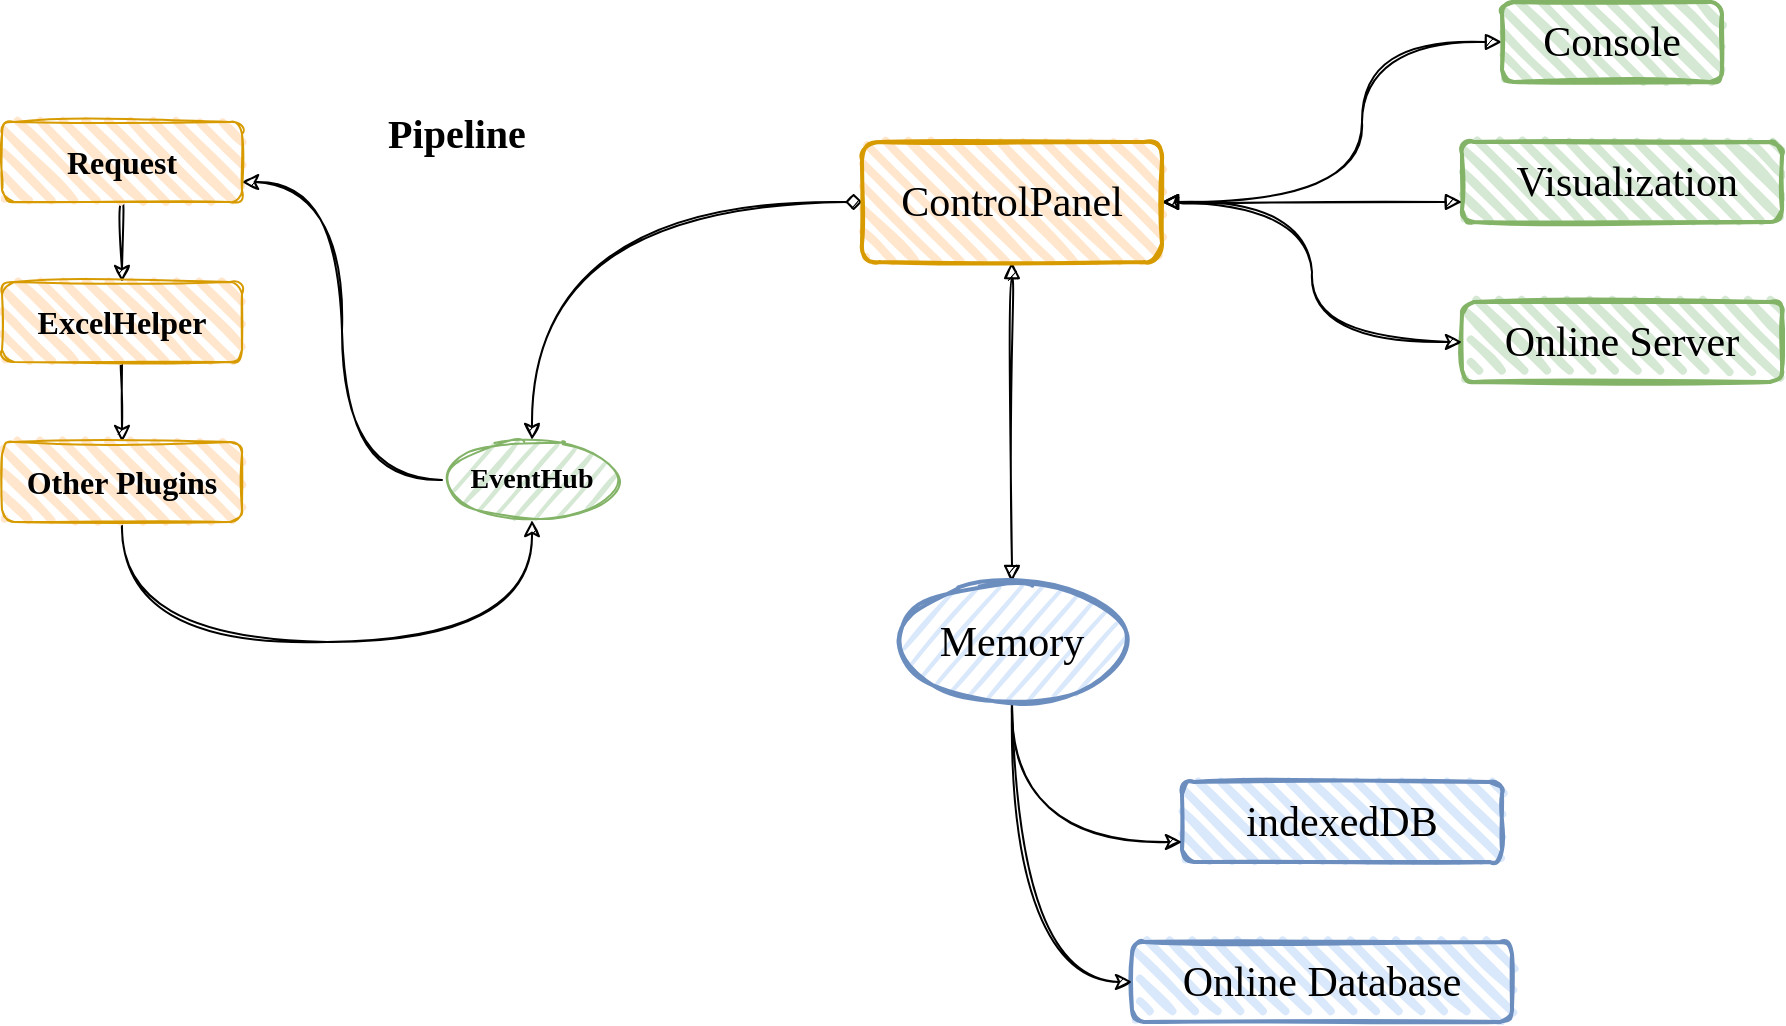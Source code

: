 <mxfile>
    <diagram id="3kprJKTUizeKL1AJmphI" name="第 1 页">
        <mxGraphModel dx="884" dy="740" grid="1" gridSize="10" guides="1" tooltips="1" connect="1" arrows="1" fold="1" page="1" pageScale="1" pageWidth="1169" pageHeight="827" background="none" math="0" shadow="0">
            <root>
                <mxCell id="0"/>
                <mxCell id="22" value="底层" style="" parent="0"/>
                <mxCell id="42" style="edgeStyle=orthogonalEdgeStyle;curved=1;rounded=0;sketch=1;orthogonalLoop=1;jettySize=auto;html=1;entryX=0.5;entryY=0;entryDx=0;entryDy=0;fontFamily=Comic Sans MS;fontSize=16;startArrow=diamond;startFill=1;" parent="22" source="5" target="28" edge="1">
                    <mxGeometry relative="1" as="geometry"/>
                </mxCell>
                <mxCell id="44" style="edgeStyle=orthogonalEdgeStyle;curved=1;rounded=0;sketch=1;orthogonalLoop=1;jettySize=auto;html=1;entryX=1;entryY=0.75;entryDx=0;entryDy=0;fontFamily=Comic Sans MS;fontSize=16;" parent="22" source="28" target="2" edge="1">
                    <mxGeometry relative="1" as="geometry"/>
                </mxCell>
                <mxCell id="45" style="edgeStyle=orthogonalEdgeStyle;curved=1;rounded=0;sketch=1;orthogonalLoop=1;jettySize=auto;html=1;exitX=0.5;exitY=1;exitDx=0;exitDy=0;entryX=0.5;entryY=0;entryDx=0;entryDy=0;fontFamily=Comic Sans MS;fontSize=16;" parent="22" source="2" target="34" edge="1">
                    <mxGeometry relative="1" as="geometry"/>
                </mxCell>
                <mxCell id="46" style="edgeStyle=orthogonalEdgeStyle;curved=1;rounded=0;sketch=1;orthogonalLoop=1;jettySize=auto;html=1;exitX=0.5;exitY=1;exitDx=0;exitDy=0;entryX=0.5;entryY=0;entryDx=0;entryDy=0;fontFamily=Comic Sans MS;fontSize=16;" parent="22" source="34" target="36" edge="1">
                    <mxGeometry relative="1" as="geometry"/>
                </mxCell>
                <mxCell id="47" style="edgeStyle=orthogonalEdgeStyle;curved=1;rounded=0;sketch=1;orthogonalLoop=1;jettySize=auto;html=1;exitX=0.5;exitY=1;exitDx=0;exitDy=0;entryX=0.5;entryY=1;entryDx=0;entryDy=0;fontFamily=Comic Sans MS;fontSize=16;" parent="22" source="36" target="28" edge="1">
                    <mxGeometry relative="1" as="geometry">
                        <Array as="points">
                            <mxPoint x="170" y="500"/>
                            <mxPoint x="375" y="500"/>
                        </Array>
                    </mxGeometry>
                </mxCell>
                <mxCell id="52" value="&amp;nbsp;Visualization" style="whiteSpace=wrap;html=1;strokeWidth=2;fillWeight=4;hachureGap=8;hachureAngle=45;fillColor=#d5e8d4;strokeColor=#82b366;fontFamily=Comic Sans MS;fontSize=21;sketch=1;rounded=1;" parent="22" vertex="1">
                    <mxGeometry x="840" y="250" width="160" height="40" as="geometry"/>
                </mxCell>
                <mxCell id="57" value="indexedDB" style="whiteSpace=wrap;html=1;strokeWidth=2;fillWeight=4;hachureGap=8;hachureAngle=45;fillColor=#dae8fc;strokeColor=#6c8ebf;fontFamily=Comic Sans MS;fontSize=21;sketch=1;rounded=1;" parent="22" vertex="1">
                    <mxGeometry x="700" y="570" width="160" height="40" as="geometry"/>
                </mxCell>
                <mxCell id="59" value="Online Database" style="whiteSpace=wrap;html=1;strokeWidth=2;fillWeight=4;hachureGap=8;hachureAngle=45;fillColor=#dae8fc;strokeColor=#6c8ebf;fontFamily=Comic Sans MS;fontSize=21;sketch=1;rounded=1;" parent="22" vertex="1">
                    <mxGeometry x="675" y="650" width="190" height="40" as="geometry"/>
                </mxCell>
                <mxCell id="63" style="edgeStyle=orthogonalEdgeStyle;curved=1;rounded=0;sketch=1;orthogonalLoop=1;jettySize=auto;html=1;exitX=0.5;exitY=1;exitDx=0;exitDy=0;entryX=0;entryY=0.75;entryDx=0;entryDy=0;fontFamily=Comic Sans MS;fontSize=16;" parent="22" source="9" target="57" edge="1">
                    <mxGeometry relative="1" as="geometry"/>
                </mxCell>
                <mxCell id="64" style="edgeStyle=orthogonalEdgeStyle;curved=1;rounded=0;sketch=1;orthogonalLoop=1;jettySize=auto;html=1;entryX=0;entryY=0.5;entryDx=0;entryDy=0;fontFamily=Comic Sans MS;fontSize=16;" parent="22" source="9" target="59" edge="1">
                    <mxGeometry relative="1" as="geometry"/>
                </mxCell>
                <mxCell id="66" style="edgeStyle=orthogonalEdgeStyle;rounded=0;orthogonalLoop=1;jettySize=auto;html=1;sketch=1;endArrow=block;endFill=1;startArrow=block;startFill=1;curved=1;" parent="22" source="5" target="10" edge="1">
                    <mxGeometry relative="1" as="geometry">
                        <Array as="points">
                            <mxPoint x="790" y="280"/>
                            <mxPoint x="790" y="200"/>
                        </Array>
                    </mxGeometry>
                </mxCell>
                <mxCell id="67" style="edgeStyle=orthogonalEdgeStyle;rounded=0;orthogonalLoop=1;jettySize=auto;html=1;entryX=0;entryY=0.75;entryDx=0;entryDy=0;sketch=1;endArrow=block;endFill=1;startArrow=block;startFill=1;curved=1;" parent="22" source="5" target="52" edge="1">
                    <mxGeometry relative="1" as="geometry"/>
                </mxCell>
                <mxCell id="68" style="edgeStyle=orthogonalEdgeStyle;rounded=0;orthogonalLoop=1;jettySize=auto;html=1;exitX=0.5;exitY=1;exitDx=0;exitDy=0;sketch=1;endArrow=block;endFill=1;startArrow=block;startFill=1;curved=1;" parent="22" source="5" target="9" edge="1">
                    <mxGeometry relative="1" as="geometry"/>
                </mxCell>
                <mxCell id="69" value="Online Server" style="whiteSpace=wrap;html=1;strokeWidth=2;fillWeight=4;hachureGap=8;hachureAngle=45;fillColor=#d5e8d4;strokeColor=#82b366;fontFamily=Comic Sans MS;fontSize=21;sketch=1;rounded=1;" vertex="1" parent="22">
                    <mxGeometry x="840" y="330" width="160" height="40" as="geometry"/>
                </mxCell>
                <mxCell id="70" style="edgeStyle=orthogonalEdgeStyle;rounded=0;orthogonalLoop=1;jettySize=auto;html=1;entryX=0;entryY=0.5;entryDx=0;entryDy=0;sketch=1;curved=1;startArrow=classic;startFill=0;" edge="1" parent="22" source="5" target="69">
                    <mxGeometry relative="1" as="geometry"/>
                </mxCell>
                <mxCell id="1" parent="0"/>
                <mxCell id="2" value="Request" style="whiteSpace=wrap;html=1;strokeWidth=1;fillWeight=4;hachureGap=8;hachureAngle=45;fillColor=#ffe6cc;strokeColor=#d79b00;fontFamily=Comic Sans MS;fontSize=16;sketch=1;rounded=1;fontStyle=1" parent="1" vertex="1">
                    <mxGeometry x="110" y="240" width="120" height="40" as="geometry"/>
                </mxCell>
                <mxCell id="5" value="ControlPanel" style="whiteSpace=wrap;html=1;strokeWidth=2;fillWeight=4;hachureGap=8;hachureAngle=45;fillColor=#ffe6cc;strokeColor=#d79b00;fontFamily=Comic Sans MS;fontSize=21;sketch=1;rounded=1;" parent="1" vertex="1">
                    <mxGeometry x="540" y="250" width="150" height="60" as="geometry"/>
                </mxCell>
                <mxCell id="9" value="Memory" style="ellipse;whiteSpace=wrap;html=1;strokeWidth=2;fillWeight=2;hachureGap=8;fillColor=#dae8fc;fillStyle=dots;strokeColor=#6c8ebf;fontFamily=Comic Sans MS;fontSize=21;sketch=1;rounded=1;" parent="1" vertex="1">
                    <mxGeometry x="555" y="470" width="120" height="60" as="geometry"/>
                </mxCell>
                <mxCell id="10" value="Console" style="whiteSpace=wrap;html=1;strokeWidth=2;fillWeight=4;hachureGap=8;hachureAngle=45;fillColor=#d5e8d4;strokeColor=#82b366;fontFamily=Comic Sans MS;fontSize=21;sketch=1;rounded=1;" parent="1" vertex="1">
                    <mxGeometry x="860" y="180" width="110" height="40" as="geometry"/>
                </mxCell>
                <mxCell id="28" value="EventHub" style="ellipse;whiteSpace=wrap;html=1;strokeWidth=1;fillWeight=2;hachureGap=8;fillColor=#d5e8d4;fillStyle=dots;strokeColor=#82b366;fontFamily=Comic Sans MS;fontSize=14;sketch=1;rounded=1;fontStyle=1;" parent="1" vertex="1">
                    <mxGeometry x="330" y="399" width="90" height="40" as="geometry"/>
                </mxCell>
                <UserObject label="Pipeline" placeholders="1" name="Variable" id="33">
                    <mxCell style="text;html=1;strokeColor=none;fillColor=none;align=center;verticalAlign=middle;whiteSpace=wrap;overflow=hidden;rounded=0;dashed=1;sketch=1;fontFamily=Comic Sans MS;fontSize=20;fontStyle=1" parent="1" vertex="1">
                        <mxGeometry x="280" y="220" width="115" height="50" as="geometry"/>
                    </mxCell>
                </UserObject>
                <mxCell id="34" value="ExcelHelper" style="whiteSpace=wrap;html=1;strokeWidth=1;fillWeight=4;hachureGap=8;hachureAngle=45;fillColor=#ffe6cc;strokeColor=#d79b00;fontFamily=Comic Sans MS;fontSize=16;sketch=1;rounded=1;fontStyle=1" parent="1" vertex="1">
                    <mxGeometry x="110" y="320" width="120" height="40" as="geometry"/>
                </mxCell>
                <mxCell id="36" value="Other Plugins" style="whiteSpace=wrap;html=1;strokeWidth=1;fillWeight=4;hachureGap=8;hachureAngle=45;fillColor=#ffe6cc;strokeColor=#d79b00;fontFamily=Comic Sans MS;fontSize=16;sketch=1;rounded=1;fontStyle=1" parent="1" vertex="1">
                    <mxGeometry x="110" y="400" width="120" height="40" as="geometry"/>
                </mxCell>
            </root>
        </mxGraphModel>
    </diagram>
</mxfile>
